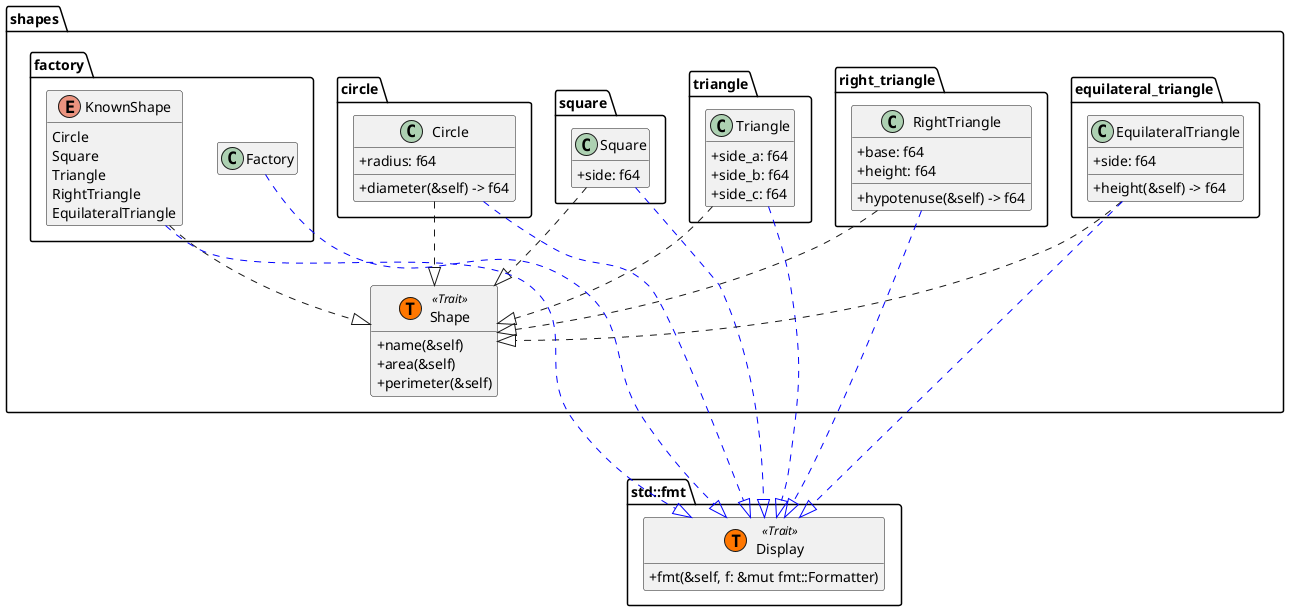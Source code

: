 @startuml
skinparam classAttributeIconSize 0
hide empty members

package shapes {
    class Shape << (T,#FF7700) Trait >> {
        + name(&self)
        + area(&self)
        + perimeter(&self)
    }

    package factory {
        enum KnownShape {
            Circle
            Square
            Triangle
            RightTriangle
            EquilateralTriangle
        }

        class Factory {

        }
    }

    package circle {
        class Circle {
            + radius: f64
            + diameter(&self) -> f64
        }
    }

    package square {
        class Square {
            + side: f64
        }
    }

    package triangle {
        class Triangle {
            + side_a: f64
            + side_b: f64
            + side_c: f64
        }
    }

    package right_triangle {
        class RightTriangle {
            + base: f64
            + height: f64
            + hypotenuse(&self) -> f64
        }
    }

    package equilateral_triangle {
    class EquilateralTriangle {
        + side: f64
        + height(&self) -> f64
    }
    }
}

package std::fmt {
    class Display << (T,#FF7700) Trait >> {
        + fmt(&self, f: &mut fmt::Formatter)
    }
}

Circle ..|> Shape
Circle .[#blue]...|> Display

Square ..|> Shape
Square .[#blue]...|> Display

Triangle ..|> Shape
Triangle .[#blue]...|> Display

RightTriangle ..|> Shape
RightTriangle .[#blue]...|> Display

EquilateralTriangle ..|> Shape
EquilateralTriangle .[#blue]...|> Display

KnownShape ..|> Shape
KnownShape .[#blue]...|> Display

Factory .[#blue]...|> Display

@enduml
